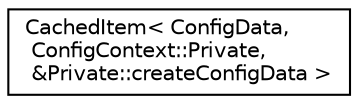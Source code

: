 digraph "Graphical Class Hierarchy"
{
 // LATEX_PDF_SIZE
  edge [fontname="Helvetica",fontsize="10",labelfontname="Helvetica",labelfontsize="10"];
  node [fontname="Helvetica",fontsize="10",shape=record];
  rankdir="LR";
  Node0 [label="CachedItem\< ConfigData,\l ConfigContext::Private,\l &Private::createConfigData \>",height=0.2,width=0.4,color="black", fillcolor="white", style="filled",URL="$classCachedItem.html",tooltip=" "];
}
